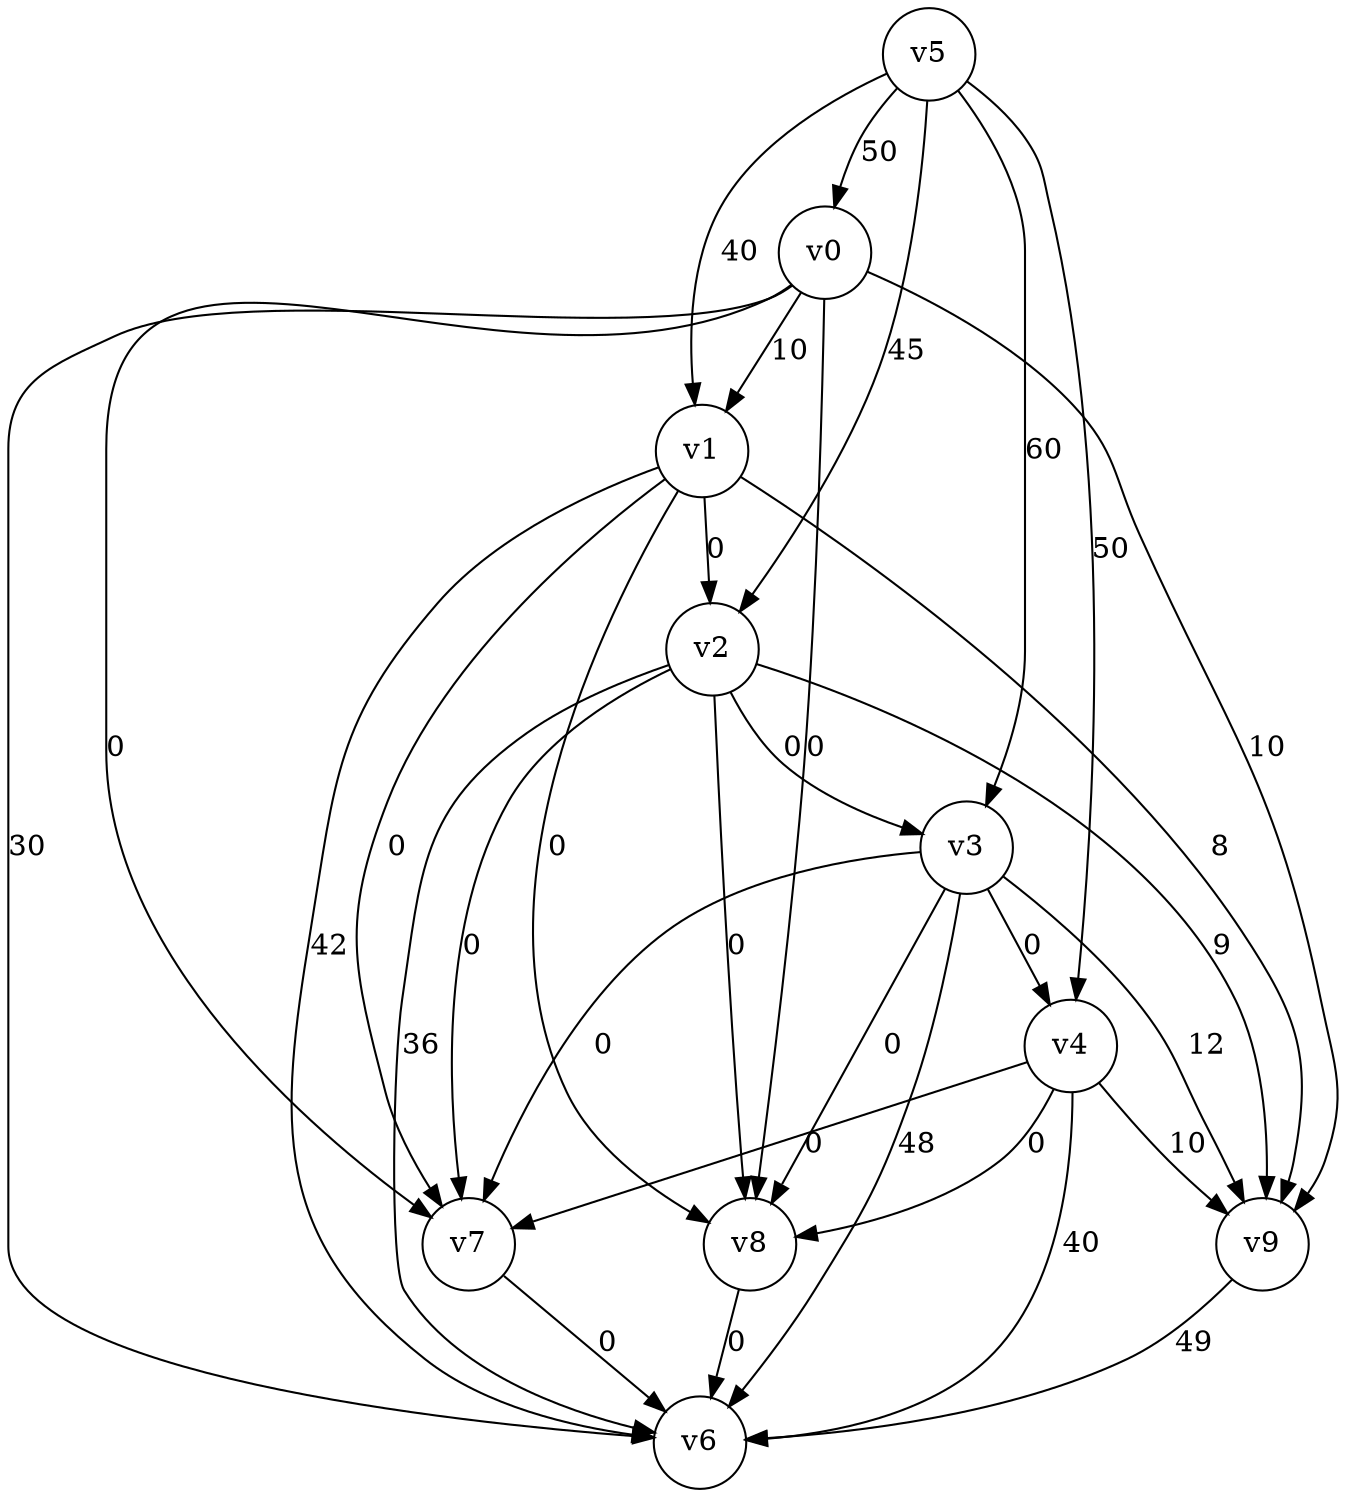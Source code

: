 digraph
{
	node [shape=circle, label="v0"] 0;
	node [shape=circle, label="v1"] 1;
	node [shape=circle, label="v2"] 2;
	node [shape=circle, label="v3"] 3;
	node [shape=circle, label="v4"] 4;
	node [shape=circle, label="v5"] 5;
	node [shape=circle, label="v6"] 6;
	node [shape=circle, label="v7"] 7;
	node [shape=circle, label="v8"] 8;
	node [shape=circle, label="v9"] 9;
	0 -> 1 [label="10"]
	0 -> 6 [label="30"]
	0 -> 7 [label="0"]
	0 -> 8 [label="0"]
	0 -> 9 [label="10"]
	1 -> 2 [label="0"]
	1 -> 6 [label="42"]
	1 -> 7 [label="0"]
	1 -> 8 [label="0"]
	1 -> 9 [label="8"]
	2 -> 3 [label="0"]
	2 -> 6 [label="36"]
	2 -> 7 [label="0"]
	2 -> 8 [label="0"]
	2 -> 9 [label="9"]
	3 -> 4 [label="0"]
	3 -> 6 [label="48"]
	3 -> 7 [label="0"]
	3 -> 8 [label="0"]
	3 -> 9 [label="12"]
	4 -> 6 [label="40"]
	4 -> 7 [label="0"]
	4 -> 8 [label="0"]
	4 -> 9 [label="10"]
	5 -> 0 [label="50"]
	5 -> 1 [label="40"]
	5 -> 2 [label="45"]
	5 -> 3 [label="60"]
	5 -> 4 [label="50"]
	7 -> 6 [label="0"]
	8 -> 6 [label="0"]
	9 -> 6 [label="49"]
}
